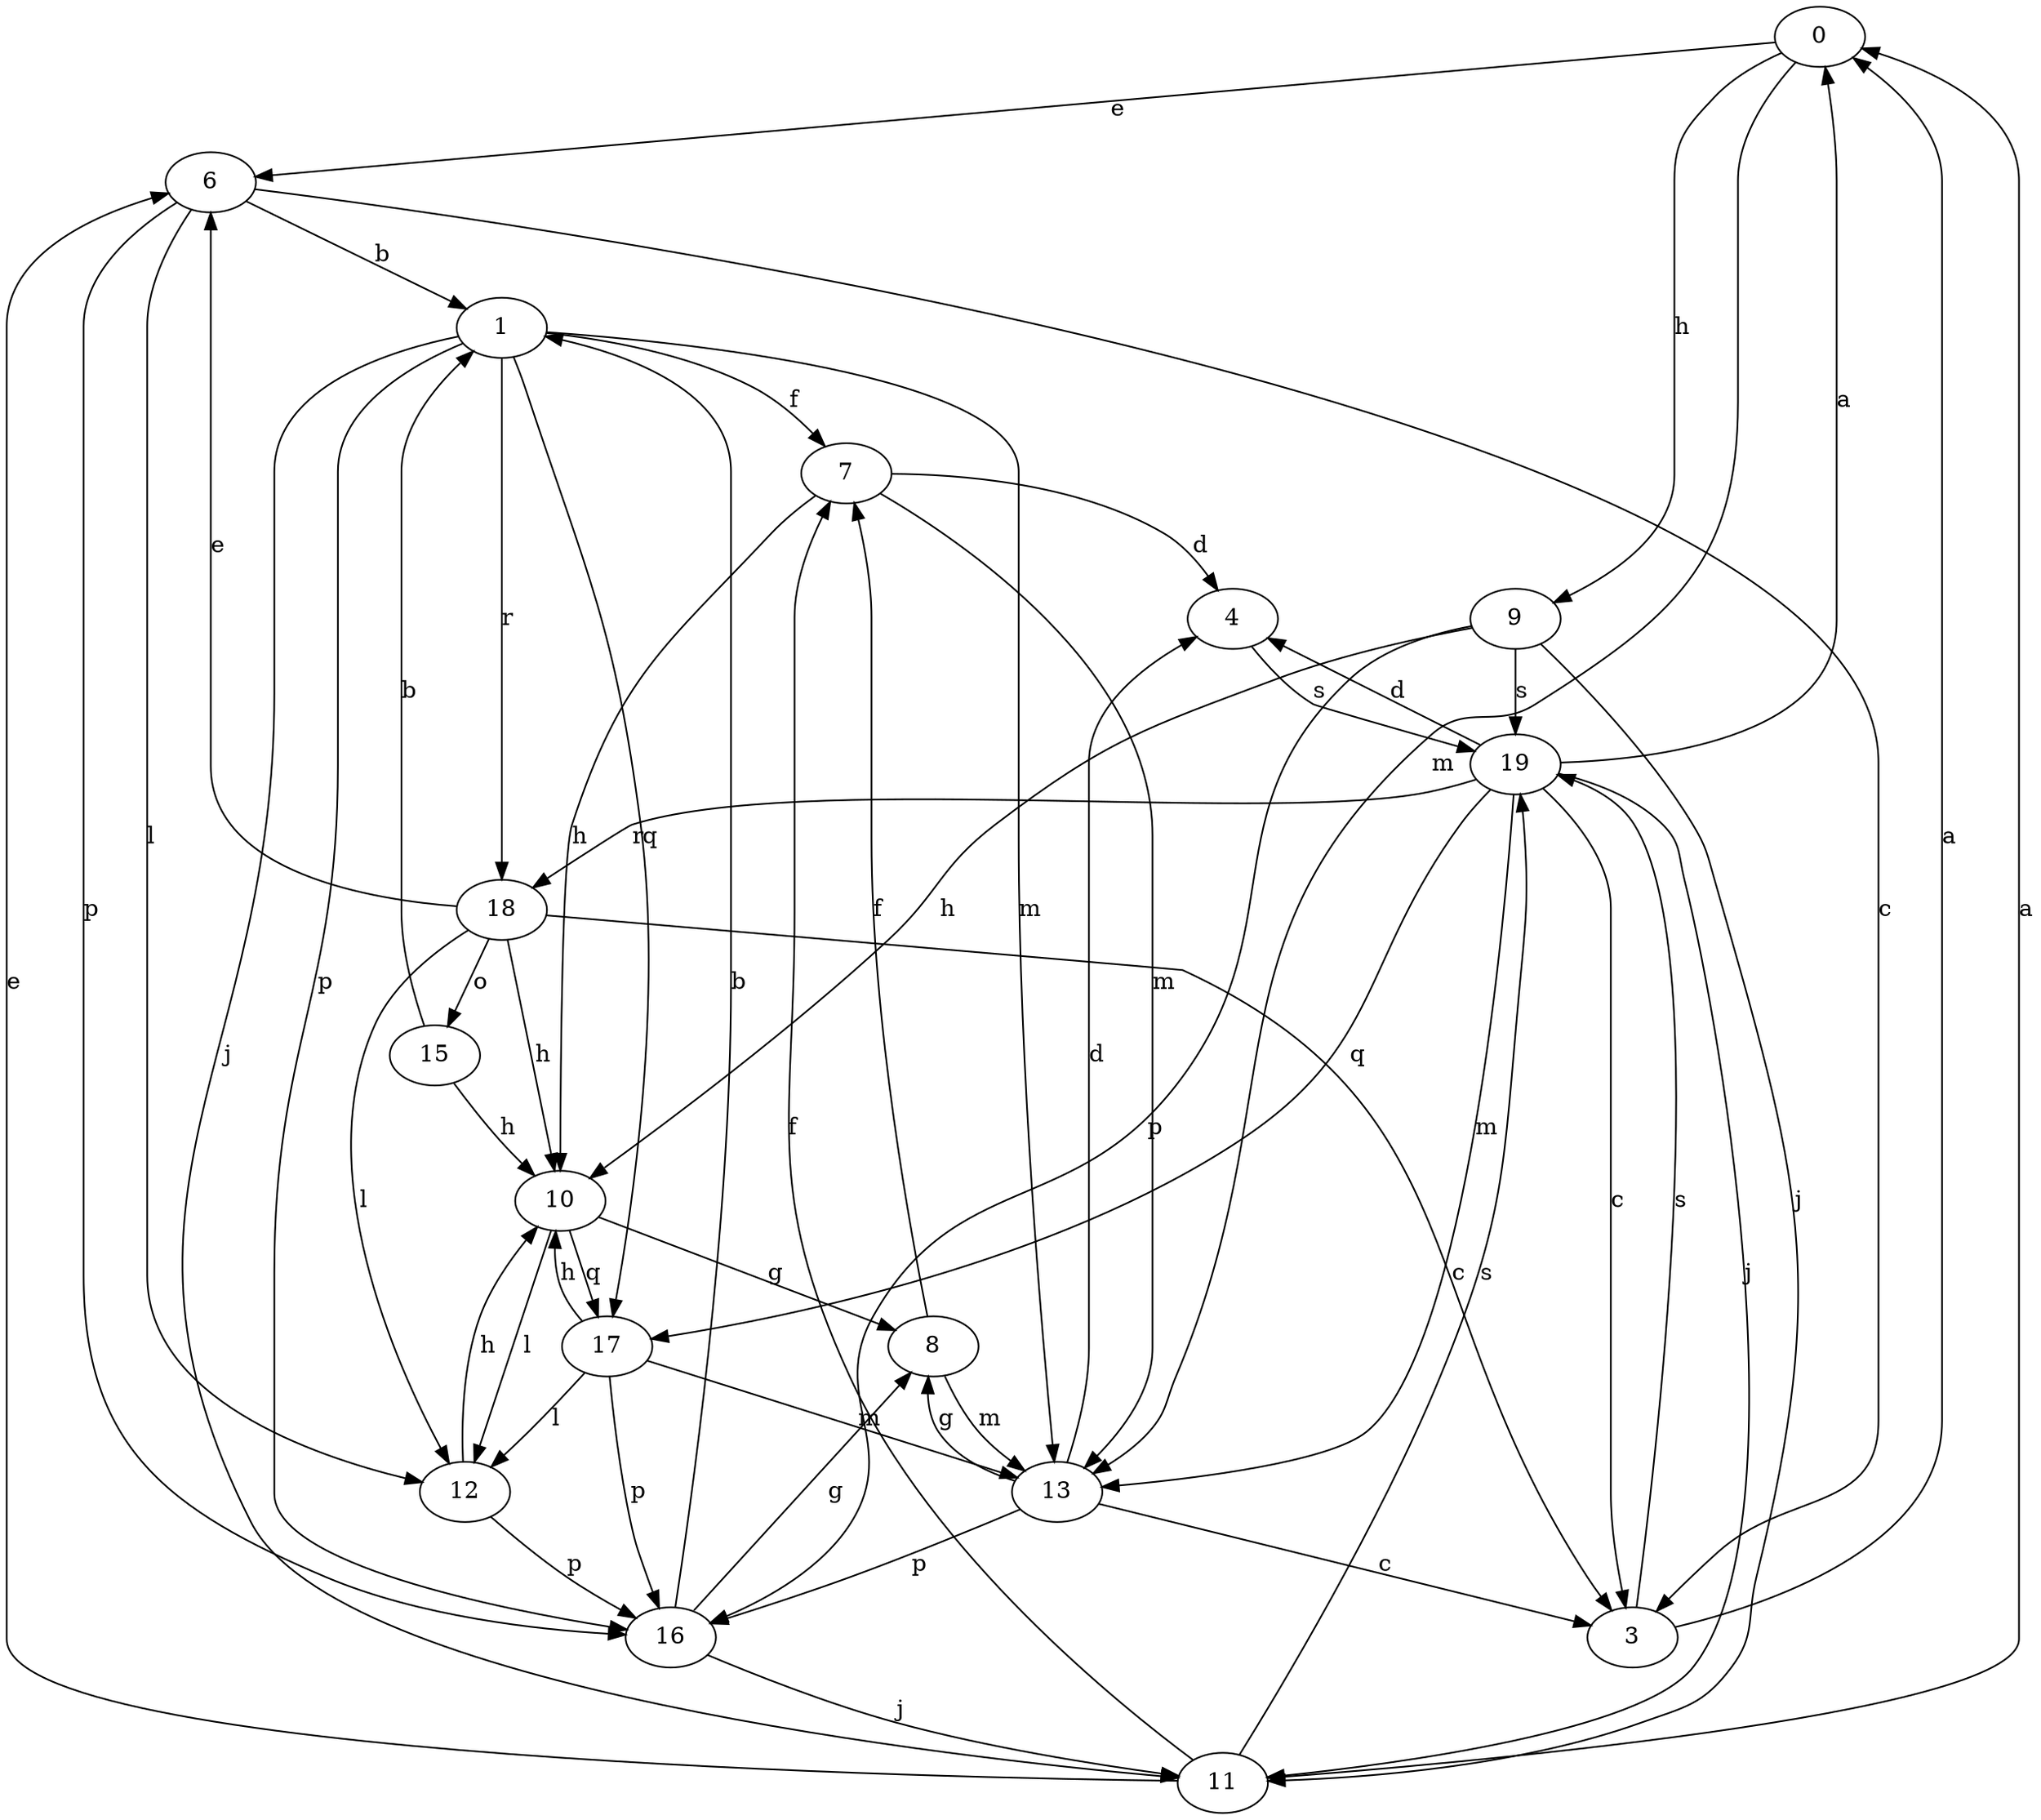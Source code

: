 strict digraph  {
0;
1;
3;
4;
6;
7;
8;
9;
10;
11;
12;
13;
15;
16;
17;
18;
19;
0 -> 6  [label=e];
0 -> 9  [label=h];
0 -> 13  [label=m];
1 -> 7  [label=f];
1 -> 11  [label=j];
1 -> 13  [label=m];
1 -> 16  [label=p];
1 -> 17  [label=q];
1 -> 18  [label=r];
3 -> 0  [label=a];
3 -> 19  [label=s];
4 -> 19  [label=s];
6 -> 1  [label=b];
6 -> 3  [label=c];
6 -> 12  [label=l];
6 -> 16  [label=p];
7 -> 4  [label=d];
7 -> 10  [label=h];
7 -> 13  [label=m];
8 -> 7  [label=f];
8 -> 13  [label=m];
9 -> 10  [label=h];
9 -> 11  [label=j];
9 -> 16  [label=p];
9 -> 19  [label=s];
10 -> 8  [label=g];
10 -> 12  [label=l];
10 -> 17  [label=q];
11 -> 0  [label=a];
11 -> 6  [label=e];
11 -> 7  [label=f];
11 -> 19  [label=s];
12 -> 10  [label=h];
12 -> 16  [label=p];
13 -> 3  [label=c];
13 -> 4  [label=d];
13 -> 8  [label=g];
13 -> 16  [label=p];
15 -> 1  [label=b];
15 -> 10  [label=h];
16 -> 1  [label=b];
16 -> 8  [label=g];
16 -> 11  [label=j];
17 -> 10  [label=h];
17 -> 12  [label=l];
17 -> 13  [label=m];
17 -> 16  [label=p];
18 -> 3  [label=c];
18 -> 6  [label=e];
18 -> 10  [label=h];
18 -> 12  [label=l];
18 -> 15  [label=o];
19 -> 0  [label=a];
19 -> 3  [label=c];
19 -> 4  [label=d];
19 -> 11  [label=j];
19 -> 13  [label=m];
19 -> 17  [label=q];
19 -> 18  [label=r];
}

